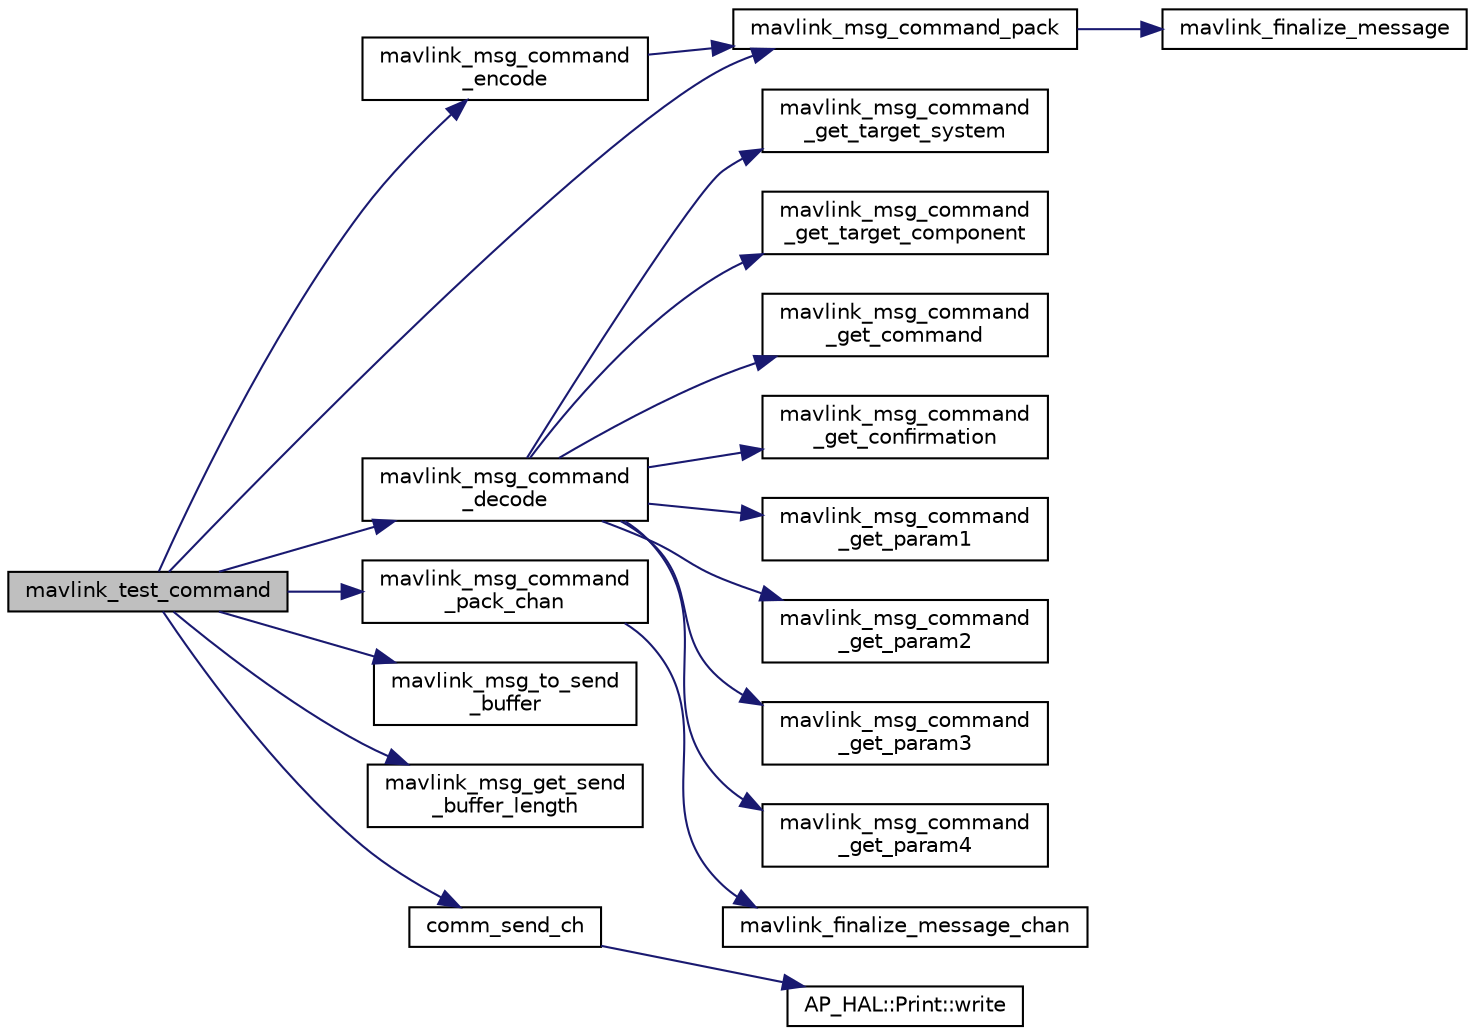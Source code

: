 digraph "mavlink_test_command"
{
 // INTERACTIVE_SVG=YES
  edge [fontname="Helvetica",fontsize="10",labelfontname="Helvetica",labelfontsize="10"];
  node [fontname="Helvetica",fontsize="10",shape=record];
  rankdir="LR";
  Node1 [label="mavlink_test_command",height=0.2,width=0.4,color="black", fillcolor="grey75", style="filled" fontcolor="black"];
  Node1 -> Node2 [color="midnightblue",fontsize="10",style="solid",fontname="Helvetica"];
  Node2 [label="mavlink_msg_command\l_encode",height=0.2,width=0.4,color="black", fillcolor="white", style="filled",URL="$mavlink__msg__command_8h.html#acd0e8f94776ed2b7f3ac0b3e07be96c5",tooltip="Encode a command struct into a message. "];
  Node2 -> Node3 [color="midnightblue",fontsize="10",style="solid",fontname="Helvetica"];
  Node3 [label="mavlink_msg_command_pack",height=0.2,width=0.4,color="black", fillcolor="white", style="filled",URL="$mavlink__msg__command_8h.html#a7d191fd67efb0b305aca21db078afd5e",tooltip="Pack a command message. "];
  Node3 -> Node4 [color="midnightblue",fontsize="10",style="solid",fontname="Helvetica"];
  Node4 [label="mavlink_finalize_message",height=0.2,width=0.4,color="black", fillcolor="white", style="filled",URL="$v0_89_2mavlink__helpers_8h.html#af3bea083c5ec83f5b6570b2bd4a817d0",tooltip="Finalize a MAVLink message with MAVLINK_COMM_0 as default channel. "];
  Node1 -> Node5 [color="midnightblue",fontsize="10",style="solid",fontname="Helvetica"];
  Node5 [label="mavlink_msg_command\l_decode",height=0.2,width=0.4,color="black", fillcolor="white", style="filled",URL="$mavlink__msg__command_8h.html#adc181083957bc498a8cbb414b445e7f7",tooltip="Decode a command message into a struct. "];
  Node5 -> Node6 [color="midnightblue",fontsize="10",style="solid",fontname="Helvetica"];
  Node6 [label="mavlink_msg_command\l_get_target_system",height=0.2,width=0.4,color="black", fillcolor="white", style="filled",URL="$mavlink__msg__command_8h.html#a14fe4882ced7238b29278742ce149248",tooltip="Send a command message. "];
  Node5 -> Node7 [color="midnightblue",fontsize="10",style="solid",fontname="Helvetica"];
  Node7 [label="mavlink_msg_command\l_get_target_component",height=0.2,width=0.4,color="black", fillcolor="white", style="filled",URL="$mavlink__msg__command_8h.html#af517e06f4fcfda0702fae3dc3974e2ac",tooltip="Get field target_component from command message. "];
  Node5 -> Node8 [color="midnightblue",fontsize="10",style="solid",fontname="Helvetica"];
  Node8 [label="mavlink_msg_command\l_get_command",height=0.2,width=0.4,color="black", fillcolor="white", style="filled",URL="$mavlink__msg__command_8h.html#a070cee3471eda69f0805cb8d6fa6fd6a",tooltip="Get field command from command message. "];
  Node5 -> Node9 [color="midnightblue",fontsize="10",style="solid",fontname="Helvetica"];
  Node9 [label="mavlink_msg_command\l_get_confirmation",height=0.2,width=0.4,color="black", fillcolor="white", style="filled",URL="$mavlink__msg__command_8h.html#a7591453cbf0a0bac7e8edd848d2b3aab",tooltip="Get field confirmation from command message. "];
  Node5 -> Node10 [color="midnightblue",fontsize="10",style="solid",fontname="Helvetica"];
  Node10 [label="mavlink_msg_command\l_get_param1",height=0.2,width=0.4,color="black", fillcolor="white", style="filled",URL="$mavlink__msg__command_8h.html#a2616a3b4c82ee992faf10d2de4bea7e7",tooltip="Get field param1 from command message. "];
  Node5 -> Node11 [color="midnightblue",fontsize="10",style="solid",fontname="Helvetica"];
  Node11 [label="mavlink_msg_command\l_get_param2",height=0.2,width=0.4,color="black", fillcolor="white", style="filled",URL="$mavlink__msg__command_8h.html#aaf0826f65c67332e4f89cd7150265ac6",tooltip="Get field param2 from command message. "];
  Node5 -> Node12 [color="midnightblue",fontsize="10",style="solid",fontname="Helvetica"];
  Node12 [label="mavlink_msg_command\l_get_param3",height=0.2,width=0.4,color="black", fillcolor="white", style="filled",URL="$mavlink__msg__command_8h.html#a8d8814942a6f6a1f68d98c515be157d0",tooltip="Get field param3 from command message. "];
  Node5 -> Node13 [color="midnightblue",fontsize="10",style="solid",fontname="Helvetica"];
  Node13 [label="mavlink_msg_command\l_get_param4",height=0.2,width=0.4,color="black", fillcolor="white", style="filled",URL="$mavlink__msg__command_8h.html#a6498fe4f16182e2d51c131527108071c",tooltip="Get field param4 from command message. "];
  Node1 -> Node3 [color="midnightblue",fontsize="10",style="solid",fontname="Helvetica"];
  Node1 -> Node14 [color="midnightblue",fontsize="10",style="solid",fontname="Helvetica"];
  Node14 [label="mavlink_msg_command\l_pack_chan",height=0.2,width=0.4,color="black", fillcolor="white", style="filled",URL="$mavlink__msg__command_8h.html#a18bf99ae61541032cf048664dc9c32b0",tooltip="Pack a command message on a channel. "];
  Node14 -> Node15 [color="midnightblue",fontsize="10",style="solid",fontname="Helvetica"];
  Node15 [label="mavlink_finalize_message_chan",height=0.2,width=0.4,color="black", fillcolor="white", style="filled",URL="$v0_89_2mavlink__helpers_8h.html#aa66131138fc02101dcc73b4b556ab422",tooltip="Finalize a MAVLink message with channel assignment. "];
  Node1 -> Node16 [color="midnightblue",fontsize="10",style="solid",fontname="Helvetica"];
  Node16 [label="mavlink_msg_to_send\l_buffer",height=0.2,width=0.4,color="black", fillcolor="white", style="filled",URL="$v0_89_2mavlink__helpers_8h.html#afea0a9befa84822fd62c2899ea0d849e",tooltip="Pack a message to send it over a serial byte stream. "];
  Node1 -> Node17 [color="midnightblue",fontsize="10",style="solid",fontname="Helvetica"];
  Node17 [label="mavlink_msg_get_send\l_buffer_length",height=0.2,width=0.4,color="black", fillcolor="white", style="filled",URL="$v0_89_2protocol_8h.html#aa86c08f27aabb7a2e12a67f189f590c8",tooltip="Get the required buffer size for this message. "];
  Node1 -> Node18 [color="midnightblue",fontsize="10",style="solid",fontname="Helvetica"];
  Node18 [label="comm_send_ch",height=0.2,width=0.4,color="black", fillcolor="white", style="filled",URL="$GCS__MAVLink_8h.html#ab753873a1ee10adedd0ce246311468f8"];
  Node18 -> Node19 [color="midnightblue",fontsize="10",style="solid",fontname="Helvetica"];
  Node19 [label="AP_HAL::Print::write",height=0.2,width=0.4,color="black", fillcolor="white", style="filled",URL="$classAP__HAL_1_1Print.html#acc65391952a43334f8f5c9bef341f501"];
}

